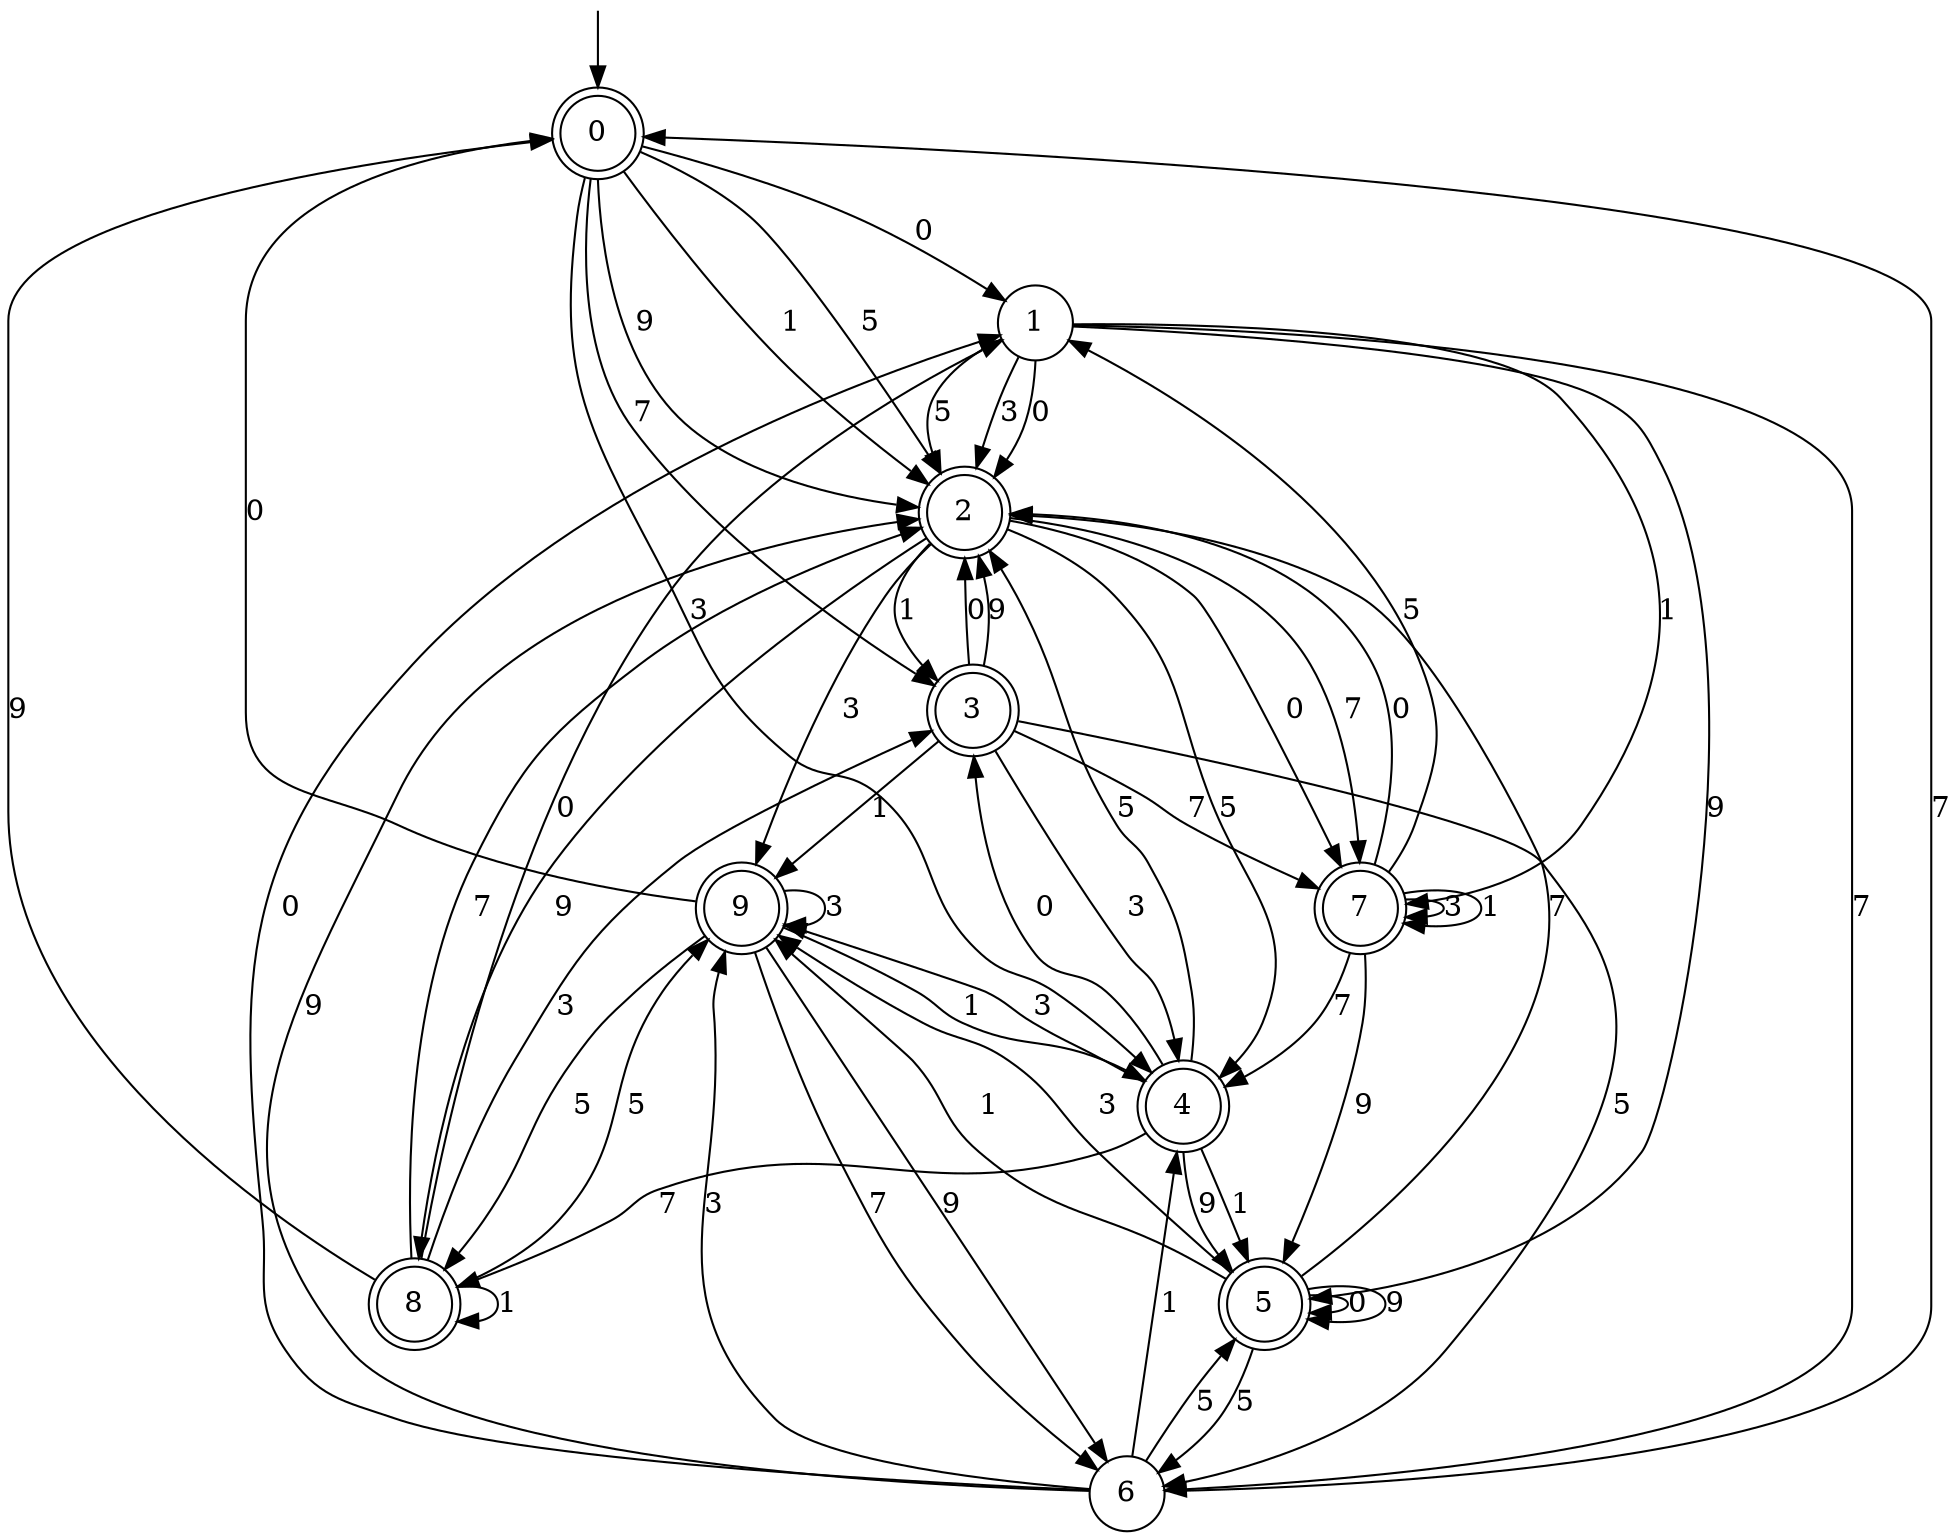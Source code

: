 digraph g {

	s0 [shape="doublecircle" label="0"];
	s1 [shape="circle" label="1"];
	s2 [shape="doublecircle" label="2"];
	s3 [shape="doublecircle" label="3"];
	s4 [shape="doublecircle" label="4"];
	s5 [shape="doublecircle" label="5"];
	s6 [shape="circle" label="6"];
	s7 [shape="doublecircle" label="7"];
	s8 [shape="doublecircle" label="8"];
	s9 [shape="doublecircle" label="9"];
	s0 -> s1 [label="0"];
	s0 -> s2 [label="5"];
	s0 -> s2 [label="9"];
	s0 -> s3 [label="7"];
	s0 -> s4 [label="3"];
	s0 -> s2 [label="1"];
	s1 -> s2 [label="0"];
	s1 -> s2 [label="5"];
	s1 -> s5 [label="9"];
	s1 -> s6 [label="7"];
	s1 -> s2 [label="3"];
	s1 -> s7 [label="1"];
	s2 -> s7 [label="0"];
	s2 -> s4 [label="5"];
	s2 -> s8 [label="9"];
	s2 -> s7 [label="7"];
	s2 -> s9 [label="3"];
	s2 -> s3 [label="1"];
	s3 -> s2 [label="0"];
	s3 -> s6 [label="5"];
	s3 -> s2 [label="9"];
	s3 -> s7 [label="7"];
	s3 -> s4 [label="3"];
	s3 -> s9 [label="1"];
	s4 -> s3 [label="0"];
	s4 -> s2 [label="5"];
	s4 -> s5 [label="9"];
	s4 -> s8 [label="7"];
	s4 -> s9 [label="3"];
	s4 -> s5 [label="1"];
	s5 -> s5 [label="0"];
	s5 -> s6 [label="5"];
	s5 -> s5 [label="9"];
	s5 -> s2 [label="7"];
	s5 -> s9 [label="3"];
	s5 -> s9 [label="1"];
	s6 -> s1 [label="0"];
	s6 -> s5 [label="5"];
	s6 -> s2 [label="9"];
	s6 -> s0 [label="7"];
	s6 -> s9 [label="3"];
	s6 -> s4 [label="1"];
	s7 -> s2 [label="0"];
	s7 -> s1 [label="5"];
	s7 -> s5 [label="9"];
	s7 -> s4 [label="7"];
	s7 -> s7 [label="3"];
	s7 -> s7 [label="1"];
	s8 -> s1 [label="0"];
	s8 -> s9 [label="5"];
	s8 -> s0 [label="9"];
	s8 -> s2 [label="7"];
	s8 -> s3 [label="3"];
	s8 -> s8 [label="1"];
	s9 -> s0 [label="0"];
	s9 -> s8 [label="5"];
	s9 -> s6 [label="9"];
	s9 -> s6 [label="7"];
	s9 -> s9 [label="3"];
	s9 -> s4 [label="1"];

__start0 [label="" shape="none" width="0" height="0"];
__start0 -> s0;

}
